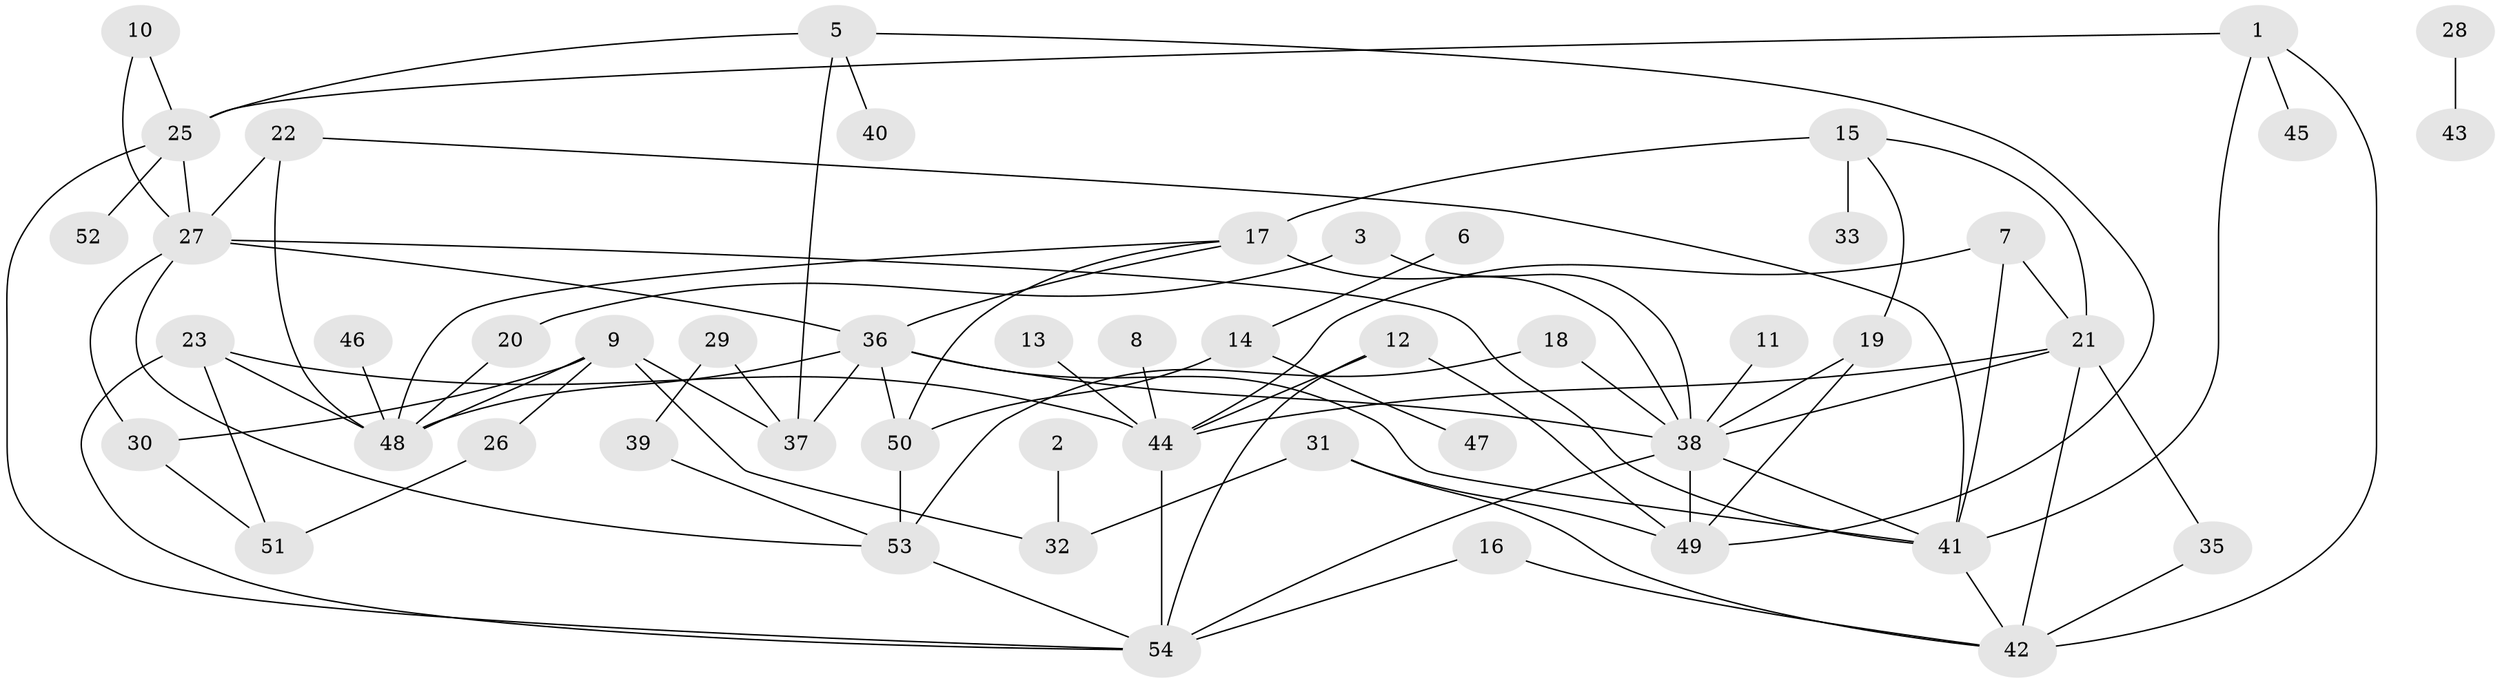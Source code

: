 // original degree distribution, {4: 0.1574074074074074, 1: 0.2222222222222222, 6: 0.046296296296296294, 2: 0.26851851851851855, 3: 0.16666666666666666, 0: 0.027777777777777776, 7: 0.027777777777777776, 5: 0.08333333333333333}
// Generated by graph-tools (version 1.1) at 2025/00/03/09/25 03:00:52]
// undirected, 51 vertices, 86 edges
graph export_dot {
graph [start="1"]
  node [color=gray90,style=filled];
  1;
  2;
  3;
  5;
  6;
  7;
  8;
  9;
  10;
  11;
  12;
  13;
  14;
  15;
  16;
  17;
  18;
  19;
  20;
  21;
  22;
  23;
  25;
  26;
  27;
  28;
  29;
  30;
  31;
  32;
  33;
  35;
  36;
  37;
  38;
  39;
  40;
  41;
  42;
  43;
  44;
  45;
  46;
  47;
  48;
  49;
  50;
  51;
  52;
  53;
  54;
  1 -- 25 [weight=1.0];
  1 -- 41 [weight=1.0];
  1 -- 42 [weight=1.0];
  1 -- 45 [weight=1.0];
  2 -- 32 [weight=1.0];
  3 -- 20 [weight=1.0];
  3 -- 38 [weight=1.0];
  5 -- 25 [weight=1.0];
  5 -- 37 [weight=1.0];
  5 -- 40 [weight=1.0];
  5 -- 49 [weight=1.0];
  6 -- 14 [weight=1.0];
  7 -- 21 [weight=2.0];
  7 -- 41 [weight=1.0];
  7 -- 44 [weight=1.0];
  8 -- 44 [weight=1.0];
  9 -- 26 [weight=1.0];
  9 -- 30 [weight=1.0];
  9 -- 32 [weight=1.0];
  9 -- 37 [weight=1.0];
  9 -- 48 [weight=1.0];
  10 -- 25 [weight=1.0];
  10 -- 27 [weight=1.0];
  11 -- 38 [weight=1.0];
  12 -- 44 [weight=1.0];
  12 -- 49 [weight=1.0];
  12 -- 54 [weight=1.0];
  13 -- 44 [weight=1.0];
  14 -- 47 [weight=1.0];
  14 -- 50 [weight=2.0];
  15 -- 17 [weight=2.0];
  15 -- 19 [weight=1.0];
  15 -- 21 [weight=1.0];
  15 -- 33 [weight=1.0];
  16 -- 42 [weight=1.0];
  16 -- 54 [weight=1.0];
  17 -- 36 [weight=1.0];
  17 -- 38 [weight=2.0];
  17 -- 48 [weight=1.0];
  17 -- 50 [weight=1.0];
  18 -- 38 [weight=2.0];
  18 -- 53 [weight=1.0];
  19 -- 38 [weight=1.0];
  19 -- 49 [weight=1.0];
  20 -- 48 [weight=1.0];
  21 -- 35 [weight=1.0];
  21 -- 38 [weight=1.0];
  21 -- 42 [weight=1.0];
  21 -- 44 [weight=2.0];
  22 -- 27 [weight=1.0];
  22 -- 41 [weight=1.0];
  22 -- 48 [weight=2.0];
  23 -- 44 [weight=1.0];
  23 -- 48 [weight=1.0];
  23 -- 51 [weight=1.0];
  23 -- 54 [weight=1.0];
  25 -- 27 [weight=1.0];
  25 -- 52 [weight=1.0];
  25 -- 54 [weight=1.0];
  26 -- 51 [weight=1.0];
  27 -- 30 [weight=1.0];
  27 -- 36 [weight=1.0];
  27 -- 41 [weight=1.0];
  27 -- 53 [weight=1.0];
  28 -- 43 [weight=1.0];
  29 -- 37 [weight=1.0];
  29 -- 39 [weight=1.0];
  30 -- 51 [weight=1.0];
  31 -- 32 [weight=1.0];
  31 -- 42 [weight=1.0];
  31 -- 49 [weight=1.0];
  35 -- 42 [weight=1.0];
  36 -- 37 [weight=2.0];
  36 -- 38 [weight=1.0];
  36 -- 41 [weight=1.0];
  36 -- 48 [weight=1.0];
  36 -- 50 [weight=1.0];
  38 -- 41 [weight=1.0];
  38 -- 49 [weight=2.0];
  38 -- 54 [weight=1.0];
  39 -- 53 [weight=1.0];
  41 -- 42 [weight=1.0];
  44 -- 54 [weight=1.0];
  46 -- 48 [weight=1.0];
  50 -- 53 [weight=1.0];
  53 -- 54 [weight=1.0];
}
